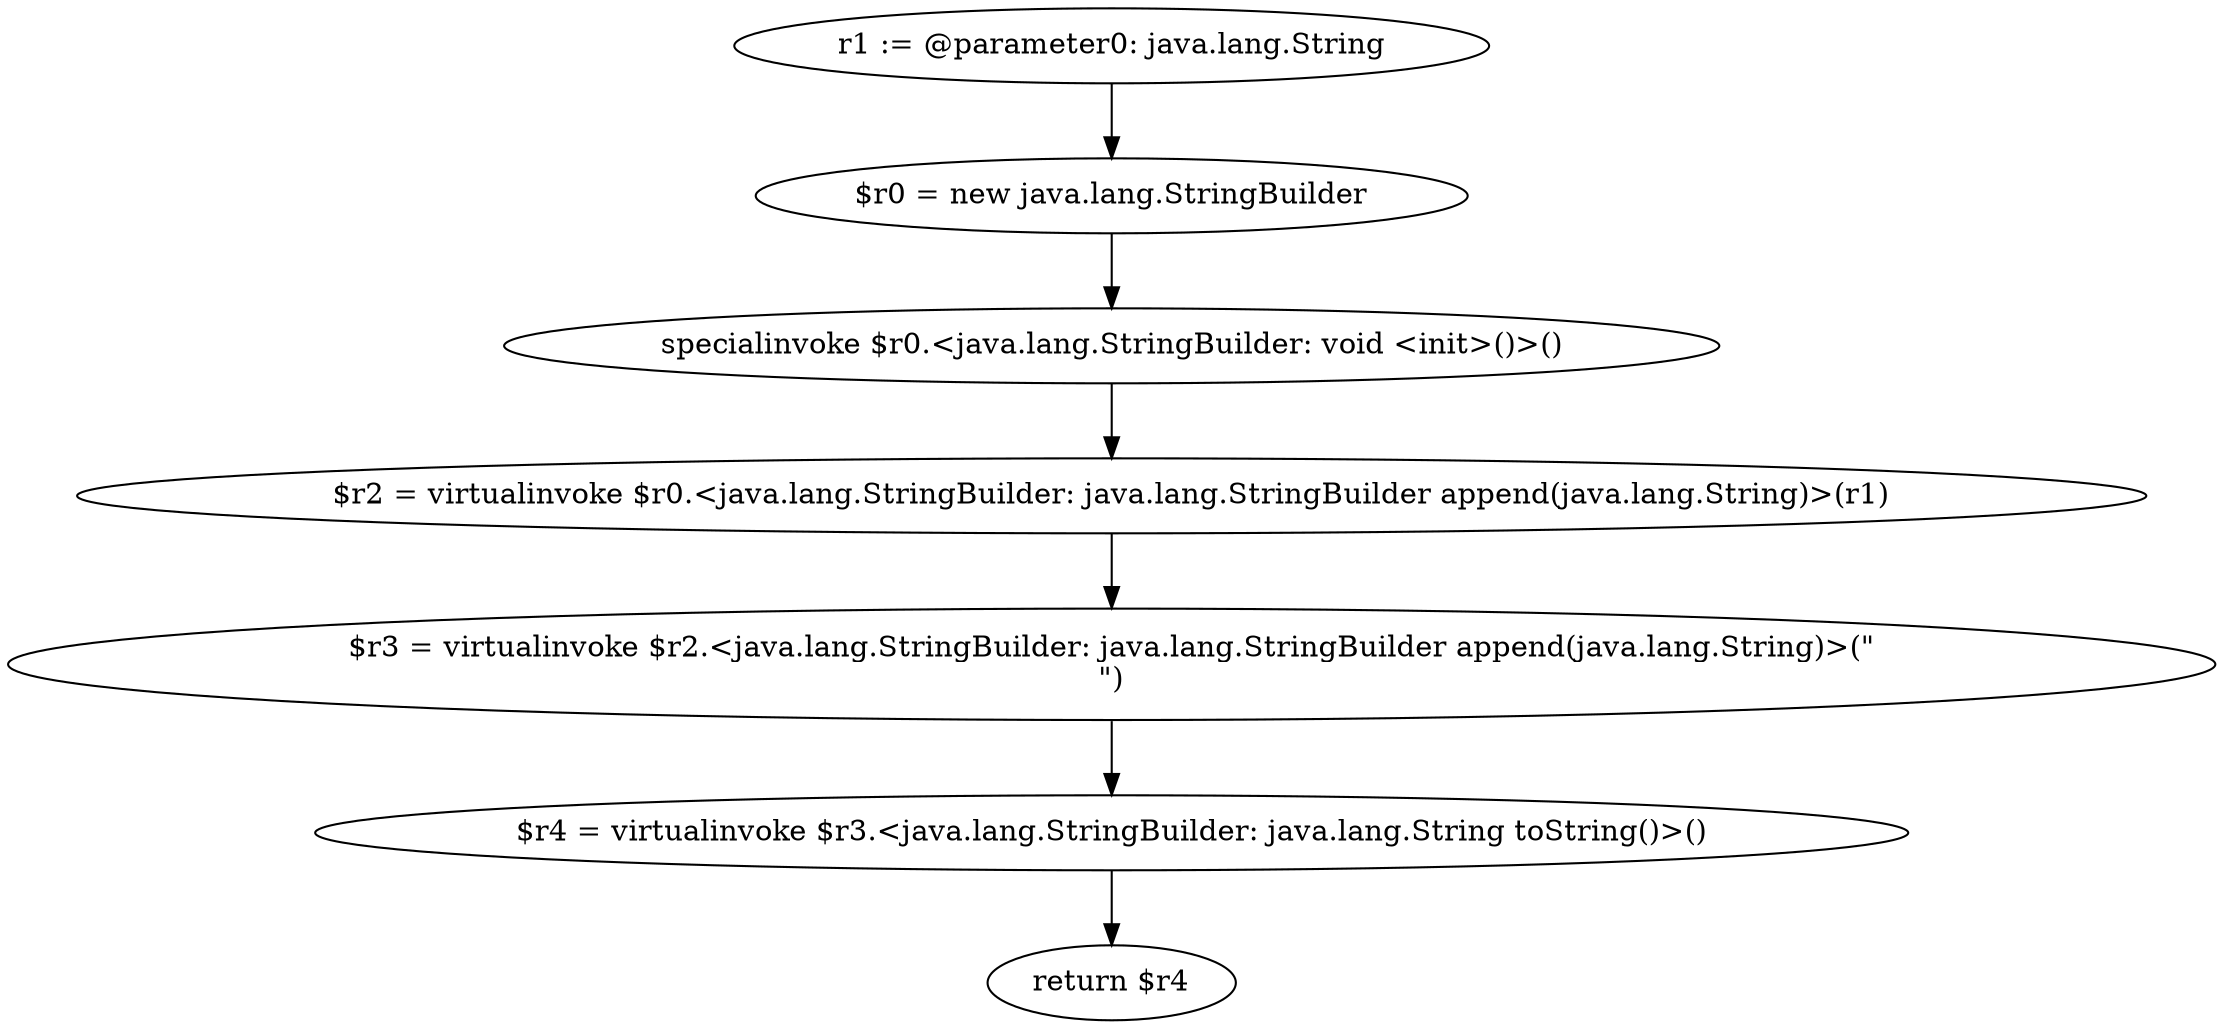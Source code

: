 digraph "unitGraph" {
    "r1 := @parameter0: java.lang.String"
    "$r0 = new java.lang.StringBuilder"
    "specialinvoke $r0.<java.lang.StringBuilder: void <init>()>()"
    "$r2 = virtualinvoke $r0.<java.lang.StringBuilder: java.lang.StringBuilder append(java.lang.String)>(r1)"
    "$r3 = virtualinvoke $r2.<java.lang.StringBuilder: java.lang.StringBuilder append(java.lang.String)>(\"\n\")"
    "$r4 = virtualinvoke $r3.<java.lang.StringBuilder: java.lang.String toString()>()"
    "return $r4"
    "r1 := @parameter0: java.lang.String"->"$r0 = new java.lang.StringBuilder";
    "$r0 = new java.lang.StringBuilder"->"specialinvoke $r0.<java.lang.StringBuilder: void <init>()>()";
    "specialinvoke $r0.<java.lang.StringBuilder: void <init>()>()"->"$r2 = virtualinvoke $r0.<java.lang.StringBuilder: java.lang.StringBuilder append(java.lang.String)>(r1)";
    "$r2 = virtualinvoke $r0.<java.lang.StringBuilder: java.lang.StringBuilder append(java.lang.String)>(r1)"->"$r3 = virtualinvoke $r2.<java.lang.StringBuilder: java.lang.StringBuilder append(java.lang.String)>(\"\n\")";
    "$r3 = virtualinvoke $r2.<java.lang.StringBuilder: java.lang.StringBuilder append(java.lang.String)>(\"\n\")"->"$r4 = virtualinvoke $r3.<java.lang.StringBuilder: java.lang.String toString()>()";
    "$r4 = virtualinvoke $r3.<java.lang.StringBuilder: java.lang.String toString()>()"->"return $r4";
}
